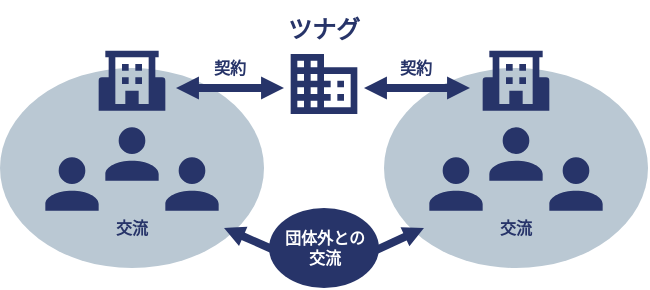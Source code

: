<mxfile>
    <diagram id="vr6bCUrVFtsS8i8Nqyaq" name="ページ1">
        <mxGraphModel dx="465" dy="332" grid="1" gridSize="10" guides="1" tooltips="1" connect="1" arrows="1" fold="1" page="1" pageScale="1" pageWidth="827" pageHeight="1169" background="#ffffff" math="0" shadow="0">
            <root>
                <mxCell id="0"/>
                <mxCell id="1" parent="0"/>
                <mxCell id="2" value="&lt;svg xmlns=&quot;http://www.w3.org/2000/svg&quot; width=&quot;1em&quot; height=&quot;1em&quot; viewBox=&quot;0 0 24 24&quot; style=&quot;font-size: 40px;&quot;&gt;&lt;path fill=&quot;currentColor&quot; d=&quot;M18 15h-2v2h2m0-6h-2v2h2m2 6h-8v-2h2v-2h-2v-2h2v-2h-2V9h8M10 7H8V5h2m0 6H8V9h2m0 6H8v-2h2m0 6H8v-2h2M6 7H4V5h2m0 6H4V9h2m0 6H4v-2h2m0 6H4v-2h2m6-10V3H2v18h20V7z&quot; style=&quot;font-size: 40px;&quot;&gt;&lt;/path&gt;&lt;/svg&gt;" style="text;whiteSpace=wrap;html=1;fontSize=40;align=center;verticalAlign=bottom;fillColor=none;fontColor=#273469;" vertex="1" parent="1">
                    <mxGeometry x="490" y="240" width="40" height="60" as="geometry"/>
                </mxCell>
                <mxCell id="9" value="" style="group" vertex="1" connectable="0" parent="1">
                    <mxGeometry x="348" y="240" width="150" height="120" as="geometry"/>
                </mxCell>
                <mxCell id="7" value="" style="ellipse;whiteSpace=wrap;html=1;fontSize=40;strokeColor=none;fillColor=#bac8d3;" vertex="1" parent="9">
                    <mxGeometry y="20" width="132" height="100" as="geometry"/>
                </mxCell>
                <mxCell id="3" value="&lt;svg xmlns=&quot;http://www.w3.org/2000/svg&quot; width=&quot;1em&quot; height=&quot;1em&quot; viewBox=&quot;0 0 24 24&quot;&gt;&lt;path fill=&quot;currentColor&quot; d=&quot;M21 10h-2V4h1V2H4v2h1v6H3a1 1 0 0 0-1 1v9h20v-9a1 1 0 0 0-1-1m-7 8v-4h-4v4H7V4h10v14z&quot;&gt;&lt;/path&gt;&lt;path fill=&quot;currentColor&quot; d=&quot;M9 6h2v2H9zm4 0h2v2h-2zm-4 4h2v2H9zm4 0h2v2h-2z&quot;&gt;&lt;/path&gt;&lt;/svg&gt;" style="text;whiteSpace=wrap;html=1;fontSize=40;align=center;verticalAlign=bottom;fillColor=none;fontColor=#273469;" vertex="1" parent="9">
                    <mxGeometry x="44" width="44" height="60" as="geometry"/>
                </mxCell>
                <mxCell id="4" value="&lt;svg xmlns=&quot;http://www.w3.org/2000/svg&quot; width=&quot;1em&quot; height=&quot;1em&quot; viewBox=&quot;0 0 24 24&quot;&gt;&lt;path fill=&quot;currentColor&quot; d=&quot;M12 4a4 4 0 0 1 4 4a4 4 0 0 1-4 4a4 4 0 0 1-4-4a4 4 0 0 1 4-4m0 10c4.42 0 8 1.79 8 4v2H4v-2c0-2.21 3.58-4 8-4&quot;&gt;&lt;/path&gt;&lt;/svg&gt;" style="text;whiteSpace=wrap;html=1;fontSize=40;align=center;verticalAlign=bottom;fillColor=none;fontColor=#273469;" vertex="1" parent="9">
                    <mxGeometry x="36" y="35" width="60" height="60" as="geometry"/>
                </mxCell>
                <mxCell id="5" value="&lt;svg xmlns=&quot;http://www.w3.org/2000/svg&quot; width=&quot;1em&quot; height=&quot;1em&quot; viewBox=&quot;0 0 24 24&quot;&gt;&lt;path fill=&quot;currentColor&quot; d=&quot;M12 4a4 4 0 0 1 4 4a4 4 0 0 1-4 4a4 4 0 0 1-4-4a4 4 0 0 1 4-4m0 10c4.42 0 8 1.79 8 4v2H4v-2c0-2.21 3.58-4 8-4&quot;&gt;&lt;/path&gt;&lt;/svg&gt;" style="text;whiteSpace=wrap;html=1;fontSize=40;align=center;verticalAlign=bottom;fillColor=none;fontColor=#273469;" vertex="1" parent="9">
                    <mxGeometry x="66" y="50" width="60" height="60" as="geometry"/>
                </mxCell>
                <mxCell id="6" value="&lt;svg xmlns=&quot;http://www.w3.org/2000/svg&quot; width=&quot;1em&quot; height=&quot;1em&quot; viewBox=&quot;0 0 24 24&quot;&gt;&lt;path fill=&quot;currentColor&quot; d=&quot;M12 4a4 4 0 0 1 4 4a4 4 0 0 1-4 4a4 4 0 0 1-4-4a4 4 0 0 1 4-4m0 10c4.42 0 8 1.79 8 4v2H4v-2c0-2.21 3.58-4 8-4&quot;&gt;&lt;/path&gt;&lt;/svg&gt;" style="text;whiteSpace=wrap;html=1;fontSize=40;align=center;verticalAlign=bottom;fillColor=none;fontColor=#273469;" vertex="1" parent="9">
                    <mxGeometry x="6" y="50" width="60" height="60" as="geometry"/>
                </mxCell>
                <mxCell id="21" value="契約" style="text;html=1;strokeColor=none;fillColor=none;align=center;verticalAlign=middle;whiteSpace=wrap;rounded=0;fontSize=8;fontColor=#273469;fontFamily=Noto Sans JP Black;fontStyle=1;horizontal=1;labelBackgroundColor=none;labelBorderColor=none;fontSource=https%3A%2F%2Ffonts.googleapis.com%2Fcss%3Ffamily%3DNoto%2BSans%2BJP%2BBlack;" vertex="1" parent="9">
                    <mxGeometry x="88" y="10" width="54" height="20" as="geometry"/>
                </mxCell>
                <mxCell id="23" value="交流" style="text;html=1;strokeColor=none;fillColor=none;align=center;verticalAlign=middle;whiteSpace=wrap;rounded=0;fontSize=8;fontColor=#273469;fontFamily=Noto Sans JP Black;fontStyle=1;horizontal=1;labelBackgroundColor=none;labelBorderColor=none;fontSource=https%3A%2F%2Ffonts.googleapis.com%2Fcss%3Ffamily%3DNoto%2BSans%2BJP%2BBlack;" vertex="1" parent="9">
                    <mxGeometry x="39" y="90" width="54" height="20" as="geometry"/>
                </mxCell>
                <mxCell id="10" value="" style="group;fontFamily=Noto Sans JP Black;fontSource=https%3A%2F%2Ffonts.googleapis.com%2Fcss%3Ffamily%3DNoto%2BSans%2BJP%2BBlack;" vertex="1" connectable="0" parent="1">
                    <mxGeometry x="540" y="240" width="132" height="120" as="geometry"/>
                </mxCell>
                <mxCell id="11" value="" style="ellipse;whiteSpace=wrap;html=1;fontSize=40;strokeColor=none;fillColor=#bac8d3;" vertex="1" parent="10">
                    <mxGeometry y="20" width="132" height="100" as="geometry"/>
                </mxCell>
                <mxCell id="12" value="&lt;svg xmlns=&quot;http://www.w3.org/2000/svg&quot; width=&quot;1em&quot; height=&quot;1em&quot; viewBox=&quot;0 0 24 24&quot;&gt;&lt;path fill=&quot;currentColor&quot; d=&quot;M21 10h-2V4h1V2H4v2h1v6H3a1 1 0 0 0-1 1v9h20v-9a1 1 0 0 0-1-1m-7 8v-4h-4v4H7V4h10v14z&quot;&gt;&lt;/path&gt;&lt;path fill=&quot;currentColor&quot; d=&quot;M9 6h2v2H9zm4 0h2v2h-2zm-4 4h2v2H9zm4 0h2v2h-2z&quot;&gt;&lt;/path&gt;&lt;/svg&gt;" style="text;whiteSpace=wrap;html=1;fontSize=40;align=center;verticalAlign=bottom;fillColor=none;fontColor=#273469;" vertex="1" parent="10">
                    <mxGeometry x="43" width="46" height="60" as="geometry"/>
                </mxCell>
                <mxCell id="13" value="&lt;svg xmlns=&quot;http://www.w3.org/2000/svg&quot; width=&quot;1em&quot; height=&quot;1em&quot; viewBox=&quot;0 0 24 24&quot;&gt;&lt;path fill=&quot;currentColor&quot; d=&quot;M12 4a4 4 0 0 1 4 4a4 4 0 0 1-4 4a4 4 0 0 1-4-4a4 4 0 0 1 4-4m0 10c4.42 0 8 1.79 8 4v2H4v-2c0-2.21 3.58-4 8-4&quot;&gt;&lt;/path&gt;&lt;/svg&gt;" style="text;whiteSpace=wrap;html=1;fontSize=40;align=center;verticalAlign=bottom;fillColor=none;fontColor=#273469;" vertex="1" parent="10">
                    <mxGeometry x="36" y="35" width="60" height="60" as="geometry"/>
                </mxCell>
                <mxCell id="14" value="&lt;svg xmlns=&quot;http://www.w3.org/2000/svg&quot; width=&quot;1em&quot; height=&quot;1em&quot; viewBox=&quot;0 0 24 24&quot;&gt;&lt;path fill=&quot;currentColor&quot; d=&quot;M12 4a4 4 0 0 1 4 4a4 4 0 0 1-4 4a4 4 0 0 1-4-4a4 4 0 0 1 4-4m0 10c4.42 0 8 1.79 8 4v2H4v-2c0-2.21 3.58-4 8-4&quot;&gt;&lt;/path&gt;&lt;/svg&gt;" style="text;whiteSpace=wrap;html=1;fontSize=40;align=center;verticalAlign=bottom;fillColor=none;fontColor=#273469;" vertex="1" parent="10">
                    <mxGeometry x="66" y="50" width="60" height="60" as="geometry"/>
                </mxCell>
                <mxCell id="15" value="&lt;svg xmlns=&quot;http://www.w3.org/2000/svg&quot; width=&quot;1em&quot; height=&quot;1em&quot; viewBox=&quot;0 0 24 24&quot;&gt;&lt;path fill=&quot;currentColor&quot; d=&quot;M12 4a4 4 0 0 1 4 4a4 4 0 0 1-4 4a4 4 0 0 1-4-4a4 4 0 0 1 4-4m0 10c4.42 0 8 1.79 8 4v2H4v-2c0-2.21 3.58-4 8-4&quot;&gt;&lt;/path&gt;&lt;/svg&gt;" style="text;whiteSpace=wrap;html=1;fontSize=40;align=center;verticalAlign=bottom;fillColor=none;fontColor=#273469;" vertex="1" parent="10">
                    <mxGeometry x="6" y="50" width="60" height="60" as="geometry"/>
                </mxCell>
                <mxCell id="22" value="契約" style="text;html=1;strokeColor=none;fillColor=none;align=center;verticalAlign=middle;whiteSpace=wrap;rounded=0;fontSize=8;fontColor=#273469;fontFamily=Noto Sans JP Black;fontStyle=1;horizontal=1;labelBackgroundColor=none;labelBorderColor=none;fontSource=https%3A%2F%2Ffonts.googleapis.com%2Fcss%3Ffamily%3DNoto%2BSans%2BJP%2BBlack;" vertex="1" parent="10">
                    <mxGeometry x="-11" y="10" width="54" height="20" as="geometry"/>
                </mxCell>
                <mxCell id="24" value="交流" style="text;html=1;strokeColor=none;fillColor=none;align=center;verticalAlign=middle;whiteSpace=wrap;rounded=0;fontSize=8;fontColor=#273469;fontFamily=Noto Sans JP Black;fontStyle=1;horizontal=1;labelBackgroundColor=none;labelBorderColor=none;fontSource=https%3A%2F%2Ffonts.googleapis.com%2Fcss%3Ffamily%3DNoto%2BSans%2BJP%2BBlack;" vertex="1" parent="10">
                    <mxGeometry x="39" y="90" width="54" height="20" as="geometry"/>
                </mxCell>
                <mxCell id="17" value="ツナグ" style="text;html=1;strokeColor=none;fillColor=none;align=center;verticalAlign=middle;whiteSpace=wrap;rounded=0;fontSize=12;fontColor=#273469;fontFamily=Noto Sans JP Black;fontStyle=1;horizontal=1;labelBackgroundColor=none;labelBorderColor=none;fontSource=https%3A%2F%2Ffonts.googleapis.com%2Fcss%3Ffamily%3DNoto%2BSans%2BJP%2BBlack;" vertex="1" parent="1">
                    <mxGeometry x="485" y="226" width="50" height="30" as="geometry"/>
                </mxCell>
                <mxCell id="18" value="" style="endArrow=block;startArrow=block;html=1;fontFamily=Helvetica;fontSize=10;fontColor=#273469;strokeColor=#273469;startFill=1;endFill=1;strokeWidth=4;sourcePerimeterSpacing=0;endSize=1;startSize=1;exitX=1;exitY=0.5;exitDx=0;exitDy=0;" edge="1" parent="1" source="3" target="2">
                    <mxGeometry width="50" height="50" relative="1" as="geometry">
                        <mxPoint x="480" y="340" as="sourcePoint"/>
                        <mxPoint x="530" y="290" as="targetPoint"/>
                    </mxGeometry>
                </mxCell>
                <mxCell id="19" value="" style="endArrow=block;startArrow=block;html=1;fontFamily=Helvetica;fontSize=10;fontColor=#273469;strokeColor=#273469;startFill=1;endFill=1;strokeWidth=4;sourcePerimeterSpacing=0;endSize=1;startSize=1;entryX=0;entryY=0.5;entryDx=0;entryDy=0;exitX=1;exitY=0.5;exitDx=0;exitDy=0;" edge="1" parent="1" source="2" target="12">
                    <mxGeometry width="50" height="50" relative="1" as="geometry">
                        <mxPoint x="540" y="270" as="sourcePoint"/>
                        <mxPoint x="576.0" y="269.86" as="targetPoint"/>
                    </mxGeometry>
                </mxCell>
                <mxCell id="27" style="edgeStyle=none;html=1;entryX=0.233;entryY=0.833;entryDx=0;entryDy=0;strokeColor=#273469;strokeWidth=4;fontFamily=Noto Sans JP Black;fontSource=https%3A%2F%2Ffonts.googleapis.com%2Fcss%3Ffamily%3DNoto%2BSans%2BJP%2BBlack;fontSize=8;fontColor=#FFFFFF;startArrow=none;startFill=0;endArrow=block;endFill=1;startSize=0;endSize=0;sourcePerimeterSpacing=-2;targetPerimeterSpacing=0;exitX=0.974;exitY=0.528;exitDx=0;exitDy=0;entryPerimeter=0;exitPerimeter=0;" edge="1" parent="1" source="25" target="15">
                    <mxGeometry relative="1" as="geometry"/>
                </mxCell>
                <mxCell id="28" style="edgeStyle=none;html=1;strokeColor=#273469;strokeWidth=4;fontFamily=Noto Sans JP Black;fontSource=https%3A%2F%2Ffonts.googleapis.com%2Fcss%3Ffamily%3DNoto%2BSans%2BJP%2BBlack;fontSize=8;fontColor=#FFFFFF;startArrow=none;startFill=0;endArrow=block;endFill=1;startSize=1;endSize=0;sourcePerimeterSpacing=0;targetPerimeterSpacing=0;entryX=0.767;entryY=0.833;entryDx=0;entryDy=0;entryPerimeter=0;exitX=0.021;exitY=0.509;exitDx=0;exitDy=0;jumpSize=5;jumpStyle=none;exitPerimeter=0;" edge="1" parent="1" source="25" target="5">
                    <mxGeometry relative="1" as="geometry">
                        <mxPoint x="470" y="340" as="targetPoint"/>
                    </mxGeometry>
                </mxCell>
                <mxCell id="25" value="団体外との&lt;br&gt;交流" style="ellipse;whiteSpace=wrap;html=1;labelBackgroundColor=none;labelBorderColor=none;fontFamily=Noto Sans JP Black;fontSource=https%3A%2F%2Ffonts.googleapis.com%2Fcss%3Ffamily%3DNoto%2BSans%2BJP%2BBlack;fontSize=8;fontColor=#FFFFFF;fillColor=#273469;strokeColor=none;fontStyle=1" vertex="1" parent="1">
                    <mxGeometry x="482.5" y="330" width="55" height="40" as="geometry"/>
                </mxCell>
            </root>
        </mxGraphModel>
    </diagram>
</mxfile>